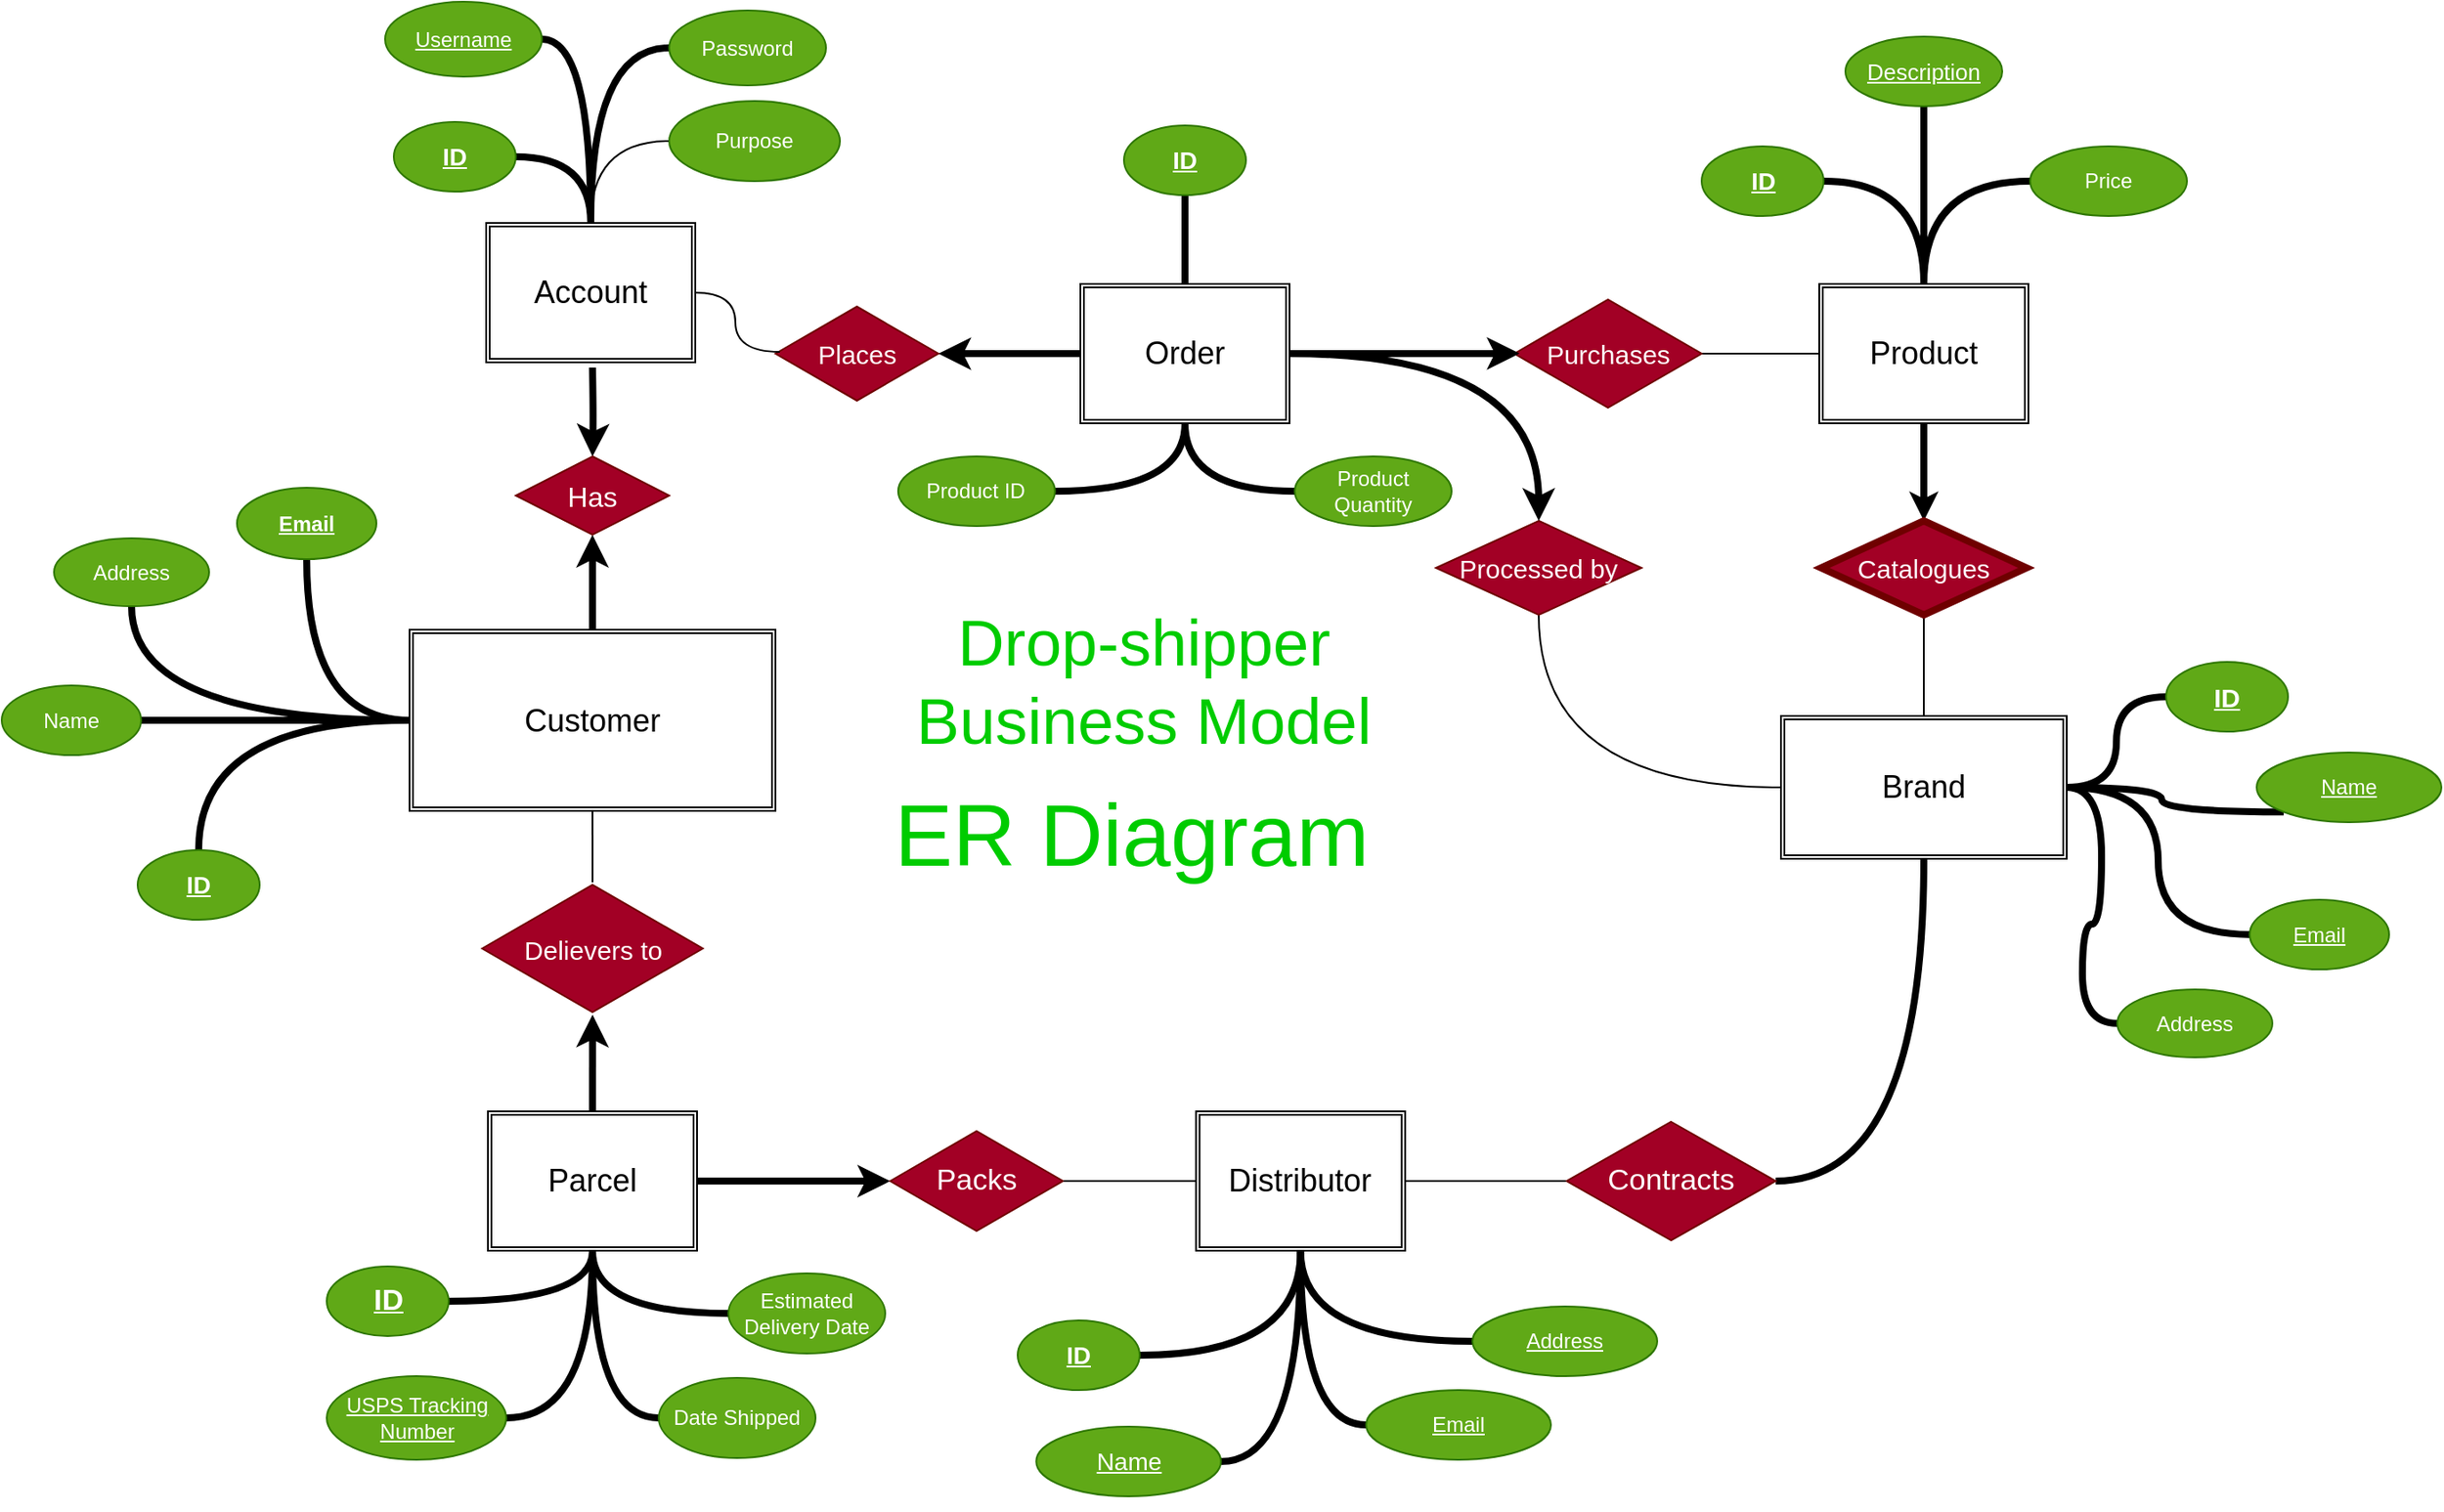 <mxfile>
    <diagram id="ET4xwpiLJvn832GXHDXD" name="Page-1">
        <mxGraphModel dx="119" dy="31" grid="0" gridSize="10" guides="1" tooltips="1" connect="1" arrows="1" fold="1" page="0" pageScale="1" pageWidth="850" pageHeight="1100" math="0" shadow="0">
            <root>
                <mxCell id="0"/>
                <mxCell id="1" parent="0"/>
                <mxCell id="203" value="" style="edgeStyle=orthogonalEdgeStyle;curved=1;orthogonalLoop=1;jettySize=auto;html=1;endArrow=none;endFill=0;strokeWidth=1;endSize=14;" parent="1" source="6" target="65" edge="1">
                    <mxGeometry relative="1" as="geometry"/>
                </mxCell>
                <mxCell id="534" style="edgeStyle=orthogonalEdgeStyle;curved=1;orthogonalLoop=1;jettySize=auto;html=1;exitX=0.5;exitY=1;exitDx=0;exitDy=0;entryX=0;entryY=0.5;entryDx=0;entryDy=0;endArrow=none;endFill=0;strokeWidth=4;" parent="1" source="6" target="532" edge="1">
                    <mxGeometry relative="1" as="geometry"/>
                </mxCell>
                <mxCell id="537" style="edgeStyle=orthogonalEdgeStyle;orthogonalLoop=1;jettySize=auto;html=1;exitX=0.5;exitY=1;exitDx=0;exitDy=0;fontSize=13;endArrow=none;endFill=0;strokeWidth=4;strokeColor=none;curved=1;" parent="1" source="6" target="268" edge="1">
                    <mxGeometry relative="1" as="geometry"/>
                </mxCell>
                <mxCell id="6" value="Distributor" style="shape=ext;double=1;rounded=0;whiteSpace=wrap;html=1;fillColor=none;fontSize=18;" parent="1" vertex="1">
                    <mxGeometry x="1860.34" y="1432" width="120" height="80" as="geometry"/>
                </mxCell>
                <mxCell id="525" value="" style="edgeStyle=orthogonalEdgeStyle;curved=1;orthogonalLoop=1;jettySize=auto;html=1;fontSize=15;fontColor=#00CC00;startArrow=none;startFill=0;endArrow=classic;endFill=1;startSize=6;endSize=4;strokeWidth=4;" parent="1" source="14" target="489" edge="1">
                    <mxGeometry relative="1" as="geometry"/>
                </mxCell>
                <mxCell id="539" style="edgeStyle=none;html=1;exitX=0;exitY=0.5;exitDx=0;exitDy=0;fontSize=15;endArrow=none;endFill=0;strokeWidth=1;" parent="1" source="14" target="26" edge="1">
                    <mxGeometry relative="1" as="geometry"/>
                </mxCell>
                <mxCell id="14" value="Product" style="shape=ext;double=1;rounded=0;whiteSpace=wrap;html=1;fillColor=none;fontSize=18;" parent="1" vertex="1">
                    <mxGeometry x="2218" y="957" width="120" height="80" as="geometry"/>
                </mxCell>
                <mxCell id="328" value="" style="edgeStyle=orthogonalEdgeStyle;curved=1;orthogonalLoop=1;jettySize=auto;html=1;fontSize=23;fontColor=#FFCCCC;startArrow=none;startFill=0;endArrow=classic;endFill=1;strokeWidth=4;entryX=0.5;entryY=1;entryDx=0;entryDy=0;" parent="1" source="17" target="388" edge="1">
                    <mxGeometry relative="1" as="geometry">
                        <mxPoint x="1514" y="1117" as="targetPoint"/>
                    </mxGeometry>
                </mxCell>
                <mxCell id="17" value="Customer" style="shape=ext;double=1;rounded=0;whiteSpace=wrap;html=1;fillColor=none;fontSize=18;" parent="1" vertex="1">
                    <mxGeometry x="1409" y="1155.5" width="210" height="104" as="geometry"/>
                </mxCell>
                <mxCell id="26" value="Purchases" style="html=1;whiteSpace=wrap;aspect=fixed;shape=isoRectangle;fillColor=#a20025;strokeColor=#6F0000;fontColor=#ffffff;fontSize=15;" parent="1" vertex="1">
                    <mxGeometry x="2043" y="964.75" width="107.51" height="64.5" as="geometry"/>
                </mxCell>
                <mxCell id="238" value="" style="edgeStyle=orthogonalEdgeStyle;curved=1;orthogonalLoop=1;jettySize=auto;html=1;endArrow=none;endFill=0;strokeWidth=4;startArrow=classic;startFill=1;entryX=0;entryY=0.5;entryDx=0;entryDy=0;" parent="1" source="27" target="406" edge="1">
                    <mxGeometry relative="1" as="geometry">
                        <mxPoint x="1733" y="997" as="targetPoint"/>
                    </mxGeometry>
                </mxCell>
                <mxCell id="27" value="Places" style="html=1;whiteSpace=wrap;aspect=fixed;shape=isoRectangle;fillColor=#a20025;strokeColor=#6F0000;fontColor=#ffffff;fontSize=15;" parent="1" vertex="1">
                    <mxGeometry x="1619" y="968.95" width="93.5" height="56.1" as="geometry"/>
                </mxCell>
                <mxCell id="217" style="edgeStyle=orthogonalEdgeStyle;curved=1;orthogonalLoop=1;jettySize=auto;html=1;exitX=0.5;exitY=1;exitDx=0;exitDy=0;entryX=1;entryY=0.5;entryDx=0;entryDy=0;endArrow=none;endFill=0;strokeWidth=4;" parent="1" source="37" target="210" edge="1">
                    <mxGeometry relative="1" as="geometry"/>
                </mxCell>
                <mxCell id="260" style="edgeStyle=orthogonalEdgeStyle;curved=1;orthogonalLoop=1;jettySize=auto;html=1;exitX=1;exitY=0.5;exitDx=0;exitDy=0;startArrow=none;startFill=0;endArrow=none;endFill=0;strokeWidth=4;" parent="1" source="37" target="221" edge="1">
                    <mxGeometry relative="1" as="geometry"/>
                </mxCell>
                <mxCell id="483" style="edgeStyle=orthogonalEdgeStyle;curved=1;orthogonalLoop=1;jettySize=auto;html=1;exitX=0;exitY=0.5;exitDx=0;exitDy=0;entryX=0.5;entryY=1;entryDx=0;entryDy=0;fontSize=18;fontColor=#00CC00;startArrow=none;startFill=0;endArrow=none;endFill=0;startSize=16;endSize=16;strokeWidth=1;" parent="1" source="37" target="254" edge="1">
                    <mxGeometry relative="1" as="geometry"/>
                </mxCell>
                <mxCell id="491" style="edgeStyle=orthogonalEdgeStyle;curved=1;orthogonalLoop=1;jettySize=auto;html=1;exitX=0.5;exitY=0;exitDx=0;exitDy=0;fontSize=18;fontColor=#00CC00;startArrow=none;startFill=0;endArrow=none;endFill=0;startSize=16;endSize=6;strokeWidth=1;" parent="1" source="37" target="489" edge="1">
                    <mxGeometry relative="1" as="geometry"/>
                </mxCell>
                <mxCell id="37" value="Brand" style="shape=ext;double=1;rounded=0;whiteSpace=wrap;html=1;fillColor=none;fontSize=18;" parent="1" vertex="1">
                    <mxGeometry x="2196" y="1205" width="164" height="82" as="geometry"/>
                </mxCell>
                <mxCell id="205" value="" style="edgeStyle=orthogonalEdgeStyle;curved=1;orthogonalLoop=1;jettySize=auto;html=1;endArrow=classic;endFill=1;strokeWidth=4;" parent="1" source="63" target="66" edge="1">
                    <mxGeometry relative="1" as="geometry"/>
                </mxCell>
                <mxCell id="63" value="Parcel" style="shape=ext;double=1;rounded=0;whiteSpace=wrap;html=1;fillColor=none;fontSize=18;" parent="1" vertex="1">
                    <mxGeometry x="1454" y="1432" width="120" height="80" as="geometry"/>
                </mxCell>
                <mxCell id="86" style="edgeStyle=orthogonalEdgeStyle;orthogonalLoop=1;jettySize=auto;html=1;entryX=1;entryY=0.5;entryDx=0;entryDy=0;endArrow=none;endFill=0;strokeWidth=4;curved=1;startArrow=classic;startFill=1;" parent="1" source="65" target="63" edge="1">
                    <mxGeometry relative="1" as="geometry"/>
                </mxCell>
                <mxCell id="65" value="Packs" style="html=1;whiteSpace=wrap;aspect=fixed;shape=isoRectangle;fillColor=#a20025;strokeColor=#6F0000;fontColor=#ffffff;fontSize=17;" parent="1" vertex="1">
                    <mxGeometry x="1684.83" y="1442.25" width="99.17" height="59.5" as="geometry"/>
                </mxCell>
                <mxCell id="88" style="edgeStyle=orthogonalEdgeStyle;orthogonalLoop=1;jettySize=auto;html=1;endArrow=none;endFill=0;strokeWidth=1;curved=1;" parent="1" source="66" target="17" edge="1">
                    <mxGeometry relative="1" as="geometry"/>
                </mxCell>
                <mxCell id="66" value="Delievers to" style="html=1;whiteSpace=wrap;aspect=fixed;shape=isoRectangle;fillColor=#a20025;strokeColor=#6F0000;fontColor=#ffffff;fontSize=15;" parent="1" vertex="1">
                    <mxGeometry x="1450.67" y="1300.5" width="126.66" height="76" as="geometry"/>
                </mxCell>
                <mxCell id="171" style="edgeStyle=orthogonalEdgeStyle;curved=1;orthogonalLoop=1;jettySize=auto;html=1;entryX=0;entryY=0.5;entryDx=0;entryDy=0;endArrow=none;endFill=0;strokeWidth=4;exitX=1;exitY=0.5;exitDx=0;exitDy=0;" parent="1" source="380" target="17" edge="1">
                    <mxGeometry relative="1" as="geometry">
                        <mxPoint x="1340" y="1323" as="sourcePoint"/>
                    </mxGeometry>
                </mxCell>
                <mxCell id="216" value="" style="edgeStyle=orthogonalEdgeStyle;curved=1;orthogonalLoop=1;jettySize=auto;html=1;endArrow=none;endFill=0;strokeWidth=1;entryX=1;entryY=0.5;entryDx=0;entryDy=0;startArrow=none;startFill=0;endSize=16;startSize=16;" parent="1" source="210" target="6" edge="1">
                    <mxGeometry relative="1" as="geometry">
                        <mxPoint x="2157" y="1481.5" as="targetPoint"/>
                    </mxGeometry>
                </mxCell>
                <mxCell id="210" value="Contracts" style="rhombus;whiteSpace=wrap;html=1;rounded=0;shadow=0;strokeColor=#6F0000;fillColor=#a20025;fontColor=#ffffff;fontSize=17;" parent="1" vertex="1">
                    <mxGeometry x="2073" y="1438" width="120" height="68" as="geometry"/>
                </mxCell>
                <mxCell id="293" style="edgeStyle=orthogonalEdgeStyle;curved=1;orthogonalLoop=1;jettySize=auto;html=1;exitX=1;exitY=0.5;exitDx=0;exitDy=0;entryX=0.5;entryY=1;entryDx=0;entryDy=0;startArrow=none;startFill=0;endArrow=none;endFill=0;strokeWidth=4;" parent="1" source="218" target="63" edge="1">
                    <mxGeometry relative="1" as="geometry"/>
                </mxCell>
                <mxCell id="218" value="&lt;span style=&quot;font-size: 17px;&quot;&gt;&lt;u style=&quot;font-size: 17px;&quot;&gt;&lt;font style=&quot;font-size: 17px;&quot;&gt;ID&lt;/font&gt;&lt;/u&gt;&lt;/span&gt;" style="ellipse;whiteSpace=wrap;html=1;rounded=0;shadow=0;strokeColor=#2D7600;fillColor=#60a917;fontColor=#ffffff;fontStyle=1;fontSize=17;" parent="1" vertex="1">
                    <mxGeometry x="1361.5" y="1521" width="70" height="40" as="geometry"/>
                </mxCell>
                <mxCell id="286" style="edgeStyle=orthogonalEdgeStyle;curved=1;orthogonalLoop=1;jettySize=auto;html=1;exitX=1;exitY=0.5;exitDx=0;exitDy=0;entryX=0.5;entryY=1;entryDx=0;entryDy=0;startArrow=none;startFill=0;endArrow=none;endFill=0;strokeWidth=4;" parent="1" source="220" target="6" edge="1">
                    <mxGeometry relative="1" as="geometry"/>
                </mxCell>
                <mxCell id="220" value="&lt;span&gt;&lt;u&gt;&lt;font style=&quot;font-size: 14px&quot;&gt;ID&lt;/font&gt;&lt;/u&gt;&lt;/span&gt;" style="ellipse;whiteSpace=wrap;html=1;rounded=0;shadow=0;strokeColor=#2D7600;fillColor=#60a917;fontColor=#ffffff;fontStyle=1" parent="1" vertex="1">
                    <mxGeometry x="1758" y="1552" width="70" height="40" as="geometry"/>
                </mxCell>
                <mxCell id="221" value="&lt;span&gt;&lt;u&gt;&lt;font style=&quot;font-size: 15px&quot;&gt;ID&lt;/font&gt;&lt;/u&gt;&lt;/span&gt;" style="ellipse;whiteSpace=wrap;html=1;rounded=0;shadow=0;strokeColor=#2D7600;fillColor=#60a917;fontColor=#ffffff;fontStyle=1" parent="1" vertex="1">
                    <mxGeometry x="2417" y="1174" width="70" height="40" as="geometry"/>
                </mxCell>
                <mxCell id="481" style="edgeStyle=orthogonalEdgeStyle;curved=1;orthogonalLoop=1;jettySize=auto;html=1;exitX=0;exitY=0.5;exitDx=0;exitDy=0;entryX=0.5;entryY=0;entryDx=0;entryDy=0;fontSize=18;fontColor=#00CC00;startArrow=none;startFill=0;endArrow=none;endFill=0;startSize=16;endSize=16;strokeWidth=4;" parent="1" source="248" target="14" edge="1">
                    <mxGeometry relative="1" as="geometry"/>
                </mxCell>
                <mxCell id="248" value="Price" style="ellipse;whiteSpace=wrap;html=1;rounded=0;shadow=0;strokeColor=#2D7600;fillColor=#60a917;fontColor=#ffffff;" parent="1" vertex="1">
                    <mxGeometry x="2339" y="878" width="90" height="40" as="geometry"/>
                </mxCell>
                <mxCell id="254" value="Processed by" style="rhombus;whiteSpace=wrap;html=1;rounded=0;shadow=0;strokeColor=#6F0000;fillColor=#a20025;fontColor=#ffffff;fontSize=15;" parent="1" vertex="1">
                    <mxGeometry x="1998" y="1093" width="118" height="54" as="geometry"/>
                </mxCell>
                <mxCell id="276" style="edgeStyle=orthogonalEdgeStyle;curved=1;orthogonalLoop=1;jettySize=auto;html=1;exitX=0;exitY=1;exitDx=0;exitDy=0;entryX=1;entryY=0.5;entryDx=0;entryDy=0;startArrow=none;startFill=0;endArrow=none;endFill=0;strokeWidth=4;" parent="1" source="261" target="37" edge="1">
                    <mxGeometry relative="1" as="geometry"/>
                </mxCell>
                <mxCell id="261" value="Name" style="ellipse;whiteSpace=wrap;html=1;rounded=0;shadow=0;strokeColor=#2D7600;fillColor=#60a917;fontColor=#ffffff;fontStyle=4" parent="1" vertex="1">
                    <mxGeometry x="2469" y="1226" width="106" height="40" as="geometry"/>
                </mxCell>
                <mxCell id="538" style="edgeStyle=orthogonalEdgeStyle;curved=1;orthogonalLoop=1;jettySize=auto;html=1;exitX=1;exitY=0.5;exitDx=0;exitDy=0;fontSize=13;endArrow=none;endFill=0;strokeWidth=4;" parent="1" source="268" target="6" edge="1">
                    <mxGeometry relative="1" as="geometry"/>
                </mxCell>
                <mxCell id="268" value="&lt;u style=&quot;font-size: 14px;&quot;&gt;Name&lt;/u&gt;" style="ellipse;whiteSpace=wrap;html=1;rounded=0;shadow=0;strokeColor=#2D7600;fillColor=#60a917;fontColor=#ffffff;fontStyle=0;fontSize=14;" parent="1" vertex="1">
                    <mxGeometry x="1768.67" y="1613" width="106" height="40" as="geometry"/>
                </mxCell>
                <mxCell id="278" style="edgeStyle=orthogonalEdgeStyle;curved=1;orthogonalLoop=1;jettySize=auto;html=1;exitX=0;exitY=0.5;exitDx=0;exitDy=0;entryX=1;entryY=0.5;entryDx=0;entryDy=0;startArrow=none;startFill=0;endArrow=none;endFill=0;strokeWidth=4;" parent="1" source="271" target="37" edge="1">
                    <mxGeometry relative="1" as="geometry"/>
                </mxCell>
                <mxCell id="271" value="Address" style="ellipse;whiteSpace=wrap;html=1;rounded=0;shadow=0;strokeColor=#2D7600;fillColor=#60a917;fontColor=#ffffff;" parent="1" vertex="1">
                    <mxGeometry x="2389" y="1362" width="89" height="39" as="geometry"/>
                </mxCell>
                <mxCell id="277" style="edgeStyle=orthogonalEdgeStyle;curved=1;orthogonalLoop=1;jettySize=auto;html=1;exitX=0;exitY=0.5;exitDx=0;exitDy=0;entryX=1;entryY=0.5;entryDx=0;entryDy=0;startArrow=none;startFill=0;endArrow=none;endFill=0;strokeWidth=4;" parent="1" source="272" target="37" edge="1">
                    <mxGeometry relative="1" as="geometry"/>
                </mxCell>
                <mxCell id="272" value="Email" style="ellipse;whiteSpace=wrap;html=1;rounded=0;shadow=0;strokeColor=#2D7600;fillColor=#60a917;fontColor=#ffffff;fontStyle=4" parent="1" vertex="1">
                    <mxGeometry x="2465" y="1310.5" width="80" height="40" as="geometry"/>
                </mxCell>
                <mxCell id="283" style="edgeStyle=orthogonalEdgeStyle;curved=1;orthogonalLoop=1;jettySize=auto;html=1;exitX=0;exitY=0.5;exitDx=0;exitDy=0;entryX=0.5;entryY=1;entryDx=0;entryDy=0;startArrow=none;startFill=0;endArrow=none;endFill=0;strokeWidth=4;" parent="1" source="282" target="6" edge="1">
                    <mxGeometry relative="1" as="geometry"/>
                </mxCell>
                <mxCell id="282" value="Email" style="ellipse;whiteSpace=wrap;html=1;rounded=0;shadow=0;strokeColor=#2D7600;fillColor=#60a917;fontColor=#ffffff;fontStyle=4" parent="1" vertex="1">
                    <mxGeometry x="1958" y="1592" width="106" height="40" as="geometry"/>
                </mxCell>
                <mxCell id="439" style="edgeStyle=orthogonalEdgeStyle;curved=1;orthogonalLoop=1;jettySize=auto;html=1;exitX=1;exitY=0.5;exitDx=0;exitDy=0;entryX=0.5;entryY=1;entryDx=0;entryDy=0;fontSize=18;fontColor=#00CC00;endArrow=none;endFill=0;strokeWidth=4;" parent="1" source="290" target="63" edge="1">
                    <mxGeometry relative="1" as="geometry"/>
                </mxCell>
                <mxCell id="290" value="USPS Tracking Number" style="ellipse;whiteSpace=wrap;html=1;rounded=0;shadow=0;strokeColor=#2D7600;fillColor=#60a917;fontColor=#ffffff;fontStyle=4" parent="1" vertex="1">
                    <mxGeometry x="1361.5" y="1584" width="103" height="48" as="geometry"/>
                </mxCell>
                <mxCell id="438" style="edgeStyle=orthogonalEdgeStyle;curved=1;orthogonalLoop=1;jettySize=auto;html=1;exitX=0;exitY=0.5;exitDx=0;exitDy=0;entryX=0.5;entryY=1;entryDx=0;entryDy=0;fontSize=18;fontColor=#00CC00;endArrow=none;endFill=0;strokeWidth=4;" parent="1" source="298" target="63" edge="1">
                    <mxGeometry relative="1" as="geometry"/>
                </mxCell>
                <mxCell id="298" value="Date Shipped" style="ellipse;whiteSpace=wrap;html=1;rounded=0;shadow=0;strokeColor=#2D7600;fillColor=#60a917;fontColor=#ffffff;" parent="1" vertex="1">
                    <mxGeometry x="1552" y="1585" width="90" height="46" as="geometry"/>
                </mxCell>
                <mxCell id="303" value="&lt;font style=&quot;font-size: 37px&quot;&gt;Drop-shipper &lt;br&gt;Business Model&lt;/font&gt;" style="text;html=1;strokeColor=none;fillColor=none;align=center;verticalAlign=middle;whiteSpace=wrap;rounded=0;shadow=0;fontSize=37;labelBackgroundColor=none;labelBorderColor=none;fontColor=#00CC00;" parent="1" vertex="1">
                    <mxGeometry x="1684.83" y="1163" width="291" height="45" as="geometry"/>
                </mxCell>
                <mxCell id="304" value="ER Diagram&amp;nbsp;" style="text;html=1;strokeColor=none;fillColor=none;align=center;verticalAlign=middle;whiteSpace=wrap;rounded=0;shadow=0;labelBackgroundColor=none;fontSize=50;fontColor=#00CC00;" parent="1" vertex="1">
                    <mxGeometry x="1684.83" y="1250" width="291" height="46" as="geometry"/>
                </mxCell>
                <mxCell id="329" value="" style="edgeStyle=orthogonalEdgeStyle;curved=1;orthogonalLoop=1;jettySize=auto;html=1;fontSize=23;fontColor=#FFCCCC;startArrow=none;startFill=0;endArrow=classic;endFill=1;strokeWidth=4;entryX=0.5;entryY=0;entryDx=0;entryDy=0;" parent="1" target="388" edge="1">
                    <mxGeometry relative="1" as="geometry">
                        <mxPoint x="1514" y="1005" as="sourcePoint"/>
                        <mxPoint x="1514" y="1041" as="targetPoint"/>
                    </mxGeometry>
                </mxCell>
                <mxCell id="380" value="Name" style="ellipse;whiteSpace=wrap;html=1;rounded=0;shadow=0;strokeColor=#2D7600;fillColor=#60a917;fontColor=#ffffff;" parent="1" vertex="1">
                    <mxGeometry x="1175" y="1187.5" width="80" height="40" as="geometry"/>
                </mxCell>
                <mxCell id="530" style="edgeStyle=orthogonalEdgeStyle;curved=1;orthogonalLoop=1;jettySize=auto;html=1;exitX=0.5;exitY=0;exitDx=0;exitDy=0;entryX=0;entryY=0.5;entryDx=0;entryDy=0;endArrow=none;endFill=0;strokeWidth=4;" parent="1" source="382" target="17" edge="1">
                    <mxGeometry relative="1" as="geometry"/>
                </mxCell>
                <mxCell id="382" value="&lt;u&gt;&lt;font style=&quot;font-size: 14px&quot;&gt;ID&lt;/font&gt;&lt;/u&gt;" style="ellipse;whiteSpace=wrap;html=1;rounded=0;shadow=0;strokeColor=#2D7600;fillColor=#60a917;fontColor=#ffffff;fontStyle=1" parent="1" vertex="1">
                    <mxGeometry x="1253" y="1282" width="70" height="40" as="geometry"/>
                </mxCell>
                <mxCell id="535" style="edgeStyle=orthogonalEdgeStyle;curved=1;orthogonalLoop=1;jettySize=auto;html=1;exitX=0.5;exitY=1;exitDx=0;exitDy=0;entryX=0;entryY=0.5;entryDx=0;entryDy=0;endArrow=none;endFill=0;strokeWidth=4;" parent="1" source="383" target="17" edge="1">
                    <mxGeometry relative="1" as="geometry"/>
                </mxCell>
                <mxCell id="383" value="&lt;u&gt;&lt;b&gt;Email&lt;/b&gt;&lt;/u&gt;" style="ellipse;whiteSpace=wrap;html=1;rounded=0;shadow=0;strokeColor=#2D7600;fillColor=#60a917;fontColor=#ffffff;" parent="1" vertex="1">
                    <mxGeometry x="1310" y="1074" width="80" height="41" as="geometry"/>
                </mxCell>
                <mxCell id="531" style="edgeStyle=orthogonalEdgeStyle;curved=1;orthogonalLoop=1;jettySize=auto;html=1;exitX=0.5;exitY=1;exitDx=0;exitDy=0;entryX=0;entryY=0.5;entryDx=0;entryDy=0;endArrow=none;endFill=0;strokeWidth=4;" parent="1" source="384" target="17" edge="1">
                    <mxGeometry relative="1" as="geometry"/>
                </mxCell>
                <mxCell id="384" value="Address" style="ellipse;whiteSpace=wrap;html=1;rounded=0;shadow=0;strokeColor=#2D7600;fillColor=#60a917;fontColor=#ffffff;" parent="1" vertex="1">
                    <mxGeometry x="1205" y="1103" width="89" height="39" as="geometry"/>
                </mxCell>
                <mxCell id="388" value="Has" style="rhombus;whiteSpace=wrap;html=1;rounded=0;shadow=0;strokeColor=#6F0000;fillColor=#a20025;fontColor=#ffffff;fontSize=16;" parent="1" vertex="1">
                    <mxGeometry x="1470" y="1056" width="88" height="45" as="geometry"/>
                </mxCell>
                <mxCell id="433" style="edgeStyle=orthogonalEdgeStyle;curved=1;orthogonalLoop=1;jettySize=auto;html=1;exitX=1;exitY=0.5;exitDx=0;exitDy=0;entryX=0.5;entryY=0;entryDx=0;entryDy=0;fontSize=18;fontColor=#00CC00;endArrow=none;endFill=0;strokeWidth=4;" parent="1" source="389" target="407" edge="1">
                    <mxGeometry relative="1" as="geometry"/>
                </mxCell>
                <mxCell id="389" value="&lt;span&gt;&lt;u&gt;&lt;font style=&quot;font-size: 14px&quot;&gt;ID&lt;/font&gt;&lt;/u&gt;&lt;/span&gt;" style="ellipse;whiteSpace=wrap;html=1;rounded=0;shadow=0;strokeColor=#2D7600;fillColor=#60a917;fontColor=#ffffff;fontStyle=1" parent="1" vertex="1">
                    <mxGeometry x="1400" y="864" width="70" height="40" as="geometry"/>
                </mxCell>
                <mxCell id="518" style="edgeStyle=orthogonalEdgeStyle;curved=1;orthogonalLoop=1;jettySize=auto;html=1;exitX=0;exitY=0.5;exitDx=0;exitDy=0;fontSize=15;fontColor=#00CC00;startArrow=none;startFill=0;endArrow=none;endFill=0;startSize=6;endSize=4;strokeWidth=4;" parent="1" source="391" target="407" edge="1">
                    <mxGeometry relative="1" as="geometry"/>
                </mxCell>
                <mxCell id="391" value="Password" style="ellipse;whiteSpace=wrap;html=1;rounded=0;shadow=0;strokeColor=#2D7600;fillColor=#60a917;fontColor=#ffffff;" parent="1" vertex="1">
                    <mxGeometry x="1558" y="800" width="90" height="43" as="geometry"/>
                </mxCell>
                <mxCell id="536" style="edgeStyle=orthogonalEdgeStyle;rounded=0;orthogonalLoop=1;jettySize=auto;html=1;exitX=0.5;exitY=1;exitDx=0;exitDy=0;strokeWidth=4;endArrow=none;endFill=0;" parent="1" source="395" target="406" edge="1">
                    <mxGeometry relative="1" as="geometry"/>
                </mxCell>
                <mxCell id="395" value="&lt;b&gt;&lt;u&gt;&lt;font style=&quot;font-size: 14px&quot;&gt;ID&lt;/font&gt;&lt;/u&gt;&lt;/b&gt;" style="ellipse;whiteSpace=wrap;html=1;rounded=0;shadow=0;strokeColor=#2D7600;fillColor=#60a917;fontColor=#ffffff;strokeWidth=1;" parent="1" vertex="1">
                    <mxGeometry x="1819" y="866" width="70" height="40" as="geometry"/>
                </mxCell>
                <mxCell id="500" style="edgeStyle=orthogonalEdgeStyle;curved=1;orthogonalLoop=1;jettySize=auto;html=1;exitX=1;exitY=0.5;exitDx=0;exitDy=0;fontSize=18;fontColor=#00CC00;startArrow=none;startFill=0;endArrow=none;endFill=0;startSize=6;endSize=4;strokeWidth=4;" parent="1" source="398" target="406" edge="1">
                    <mxGeometry relative="1" as="geometry"/>
                </mxCell>
                <mxCell id="398" value="Product ID" style="ellipse;whiteSpace=wrap;html=1;rounded=0;shadow=0;strokeColor=#2D7600;fillColor=#60a917;fontColor=#ffffff;" parent="1" vertex="1">
                    <mxGeometry x="1689.42" y="1056" width="90" height="40" as="geometry"/>
                </mxCell>
                <mxCell id="501" style="edgeStyle=orthogonalEdgeStyle;curved=1;orthogonalLoop=1;jettySize=auto;html=1;exitX=0;exitY=0.5;exitDx=0;exitDy=0;fontSize=18;fontColor=#00CC00;startArrow=none;startFill=0;endArrow=none;endFill=0;startSize=6;endSize=4;strokeWidth=4;" parent="1" source="399" target="406" edge="1">
                    <mxGeometry relative="1" as="geometry"/>
                </mxCell>
                <mxCell id="399" value="Product Quantity" style="ellipse;whiteSpace=wrap;html=1;rounded=0;shadow=0;strokeColor=#2D7600;fillColor=#60a917;fontColor=#ffffff;" parent="1" vertex="1">
                    <mxGeometry x="1917" y="1056" width="90" height="40" as="geometry"/>
                </mxCell>
                <mxCell id="405" style="edgeStyle=orthogonalEdgeStyle;curved=1;orthogonalLoop=1;jettySize=auto;html=1;exitX=1;exitY=0.5;exitDx=0;exitDy=0;entryX=0.5;entryY=0;entryDx=0;entryDy=0;fontColor=#00CC00;strokeWidth=4;endArrow=none;endFill=0;" parent="1" source="401" target="14" edge="1">
                    <mxGeometry relative="1" as="geometry"/>
                </mxCell>
                <mxCell id="401" value="&lt;u&gt;&lt;font style=&quot;font-size: 14px&quot;&gt;ID&lt;/font&gt;&lt;/u&gt;" style="ellipse;whiteSpace=wrap;html=1;rounded=0;shadow=0;strokeColor=#2D7600;fillColor=#60a917;fontColor=#ffffff;fontStyle=1" parent="1" vertex="1">
                    <mxGeometry x="2150.51" y="878" width="70" height="40" as="geometry"/>
                </mxCell>
                <mxCell id="526" style="edgeStyle=orthogonalEdgeStyle;curved=1;orthogonalLoop=1;jettySize=auto;html=1;exitX=0.5;exitY=1;exitDx=0;exitDy=0;fontSize=15;fontColor=#00CC00;startArrow=none;startFill=0;endArrow=none;endFill=0;startSize=6;endSize=4;strokeWidth=4;" parent="1" source="402" target="14" edge="1">
                    <mxGeometry relative="1" as="geometry"/>
                </mxCell>
                <mxCell id="402" value="&lt;u style=&quot;font-size: 13px;&quot;&gt;Description&lt;/u&gt;" style="ellipse;whiteSpace=wrap;html=1;rounded=0;shadow=0;strokeColor=#2D7600;fillColor=#60a917;fontColor=#ffffff;fontStyle=0;fontSize=13;" parent="1" vertex="1">
                    <mxGeometry x="2233" y="815" width="90" height="40" as="geometry"/>
                </mxCell>
                <mxCell id="475" style="edgeStyle=orthogonalEdgeStyle;curved=1;orthogonalLoop=1;jettySize=auto;html=1;exitX=1;exitY=0.5;exitDx=0;exitDy=0;entryX=0.028;entryY=0.499;entryDx=0;entryDy=0;entryPerimeter=0;fontSize=18;fontColor=#00CC00;startArrow=none;startFill=0;endArrow=classic;endFill=1;endSize=6;strokeWidth=4;" parent="1" source="406" target="26" edge="1">
                    <mxGeometry relative="1" as="geometry"/>
                </mxCell>
                <mxCell id="502" style="edgeStyle=orthogonalEdgeStyle;curved=1;orthogonalLoop=1;jettySize=auto;html=1;exitX=1;exitY=0.5;exitDx=0;exitDy=0;fontSize=15;fontColor=#00CC00;startArrow=none;startFill=0;endArrow=classic;endFill=1;strokeWidth=4;" parent="1" source="406" target="254" edge="1">
                    <mxGeometry relative="1" as="geometry"/>
                </mxCell>
                <mxCell id="406" value="Order" style="shape=ext;double=1;rounded=0;whiteSpace=wrap;html=1;fillColor=none;fontSize=18;" parent="1" vertex="1">
                    <mxGeometry x="1794" y="957" width="120" height="80" as="geometry"/>
                </mxCell>
                <mxCell id="445" style="edgeStyle=orthogonalEdgeStyle;curved=1;orthogonalLoop=1;jettySize=auto;html=1;exitX=1;exitY=0.5;exitDx=0;exitDy=0;fontSize=18;fontColor=#00CC00;endArrow=none;endFill=0;strokeWidth=1;entryX=0.027;entryY=0.482;entryDx=0;entryDy=0;entryPerimeter=0;" parent="1" source="407" target="27" edge="1">
                    <mxGeometry relative="1" as="geometry">
                        <mxPoint x="1602" y="1021" as="targetPoint"/>
                    </mxGeometry>
                </mxCell>
                <mxCell id="407" value="Account" style="shape=ext;double=1;rounded=0;whiteSpace=wrap;html=1;fillColor=none;fontSize=18;" parent="1" vertex="1">
                    <mxGeometry x="1453" y="922" width="120" height="80" as="geometry"/>
                </mxCell>
                <mxCell id="429" style="edgeStyle=orthogonalEdgeStyle;curved=1;orthogonalLoop=1;jettySize=auto;html=1;exitX=0.5;exitY=1;exitDx=0;exitDy=0;fontSize=18;fontColor=#00CC00;endArrow=none;endFill=0;strokeWidth=4;" parent="1" edge="1">
                    <mxGeometry relative="1" as="geometry">
                        <mxPoint x="1513.99" y="1658" as="sourcePoint"/>
                        <mxPoint x="1513.99" y="1658" as="targetPoint"/>
                    </mxGeometry>
                </mxCell>
                <mxCell id="435" style="edgeStyle=orthogonalEdgeStyle;curved=1;orthogonalLoop=1;jettySize=auto;html=1;exitX=0;exitY=0.5;exitDx=0;exitDy=0;entryX=0.5;entryY=1;entryDx=0;entryDy=0;fontSize=18;fontColor=#00CC00;endArrow=none;endFill=0;strokeWidth=4;" parent="1" source="434" target="63" edge="1">
                    <mxGeometry relative="1" as="geometry"/>
                </mxCell>
                <mxCell id="434" value="Estimated Delivery Date" style="ellipse;whiteSpace=wrap;html=1;rounded=0;shadow=0;strokeColor=#2D7600;fillColor=#60a917;fontColor=#ffffff;" parent="1" vertex="1">
                    <mxGeometry x="1592" y="1525" width="90" height="46" as="geometry"/>
                </mxCell>
                <mxCell id="456" style="edgeStyle=orthogonalEdgeStyle;curved=1;orthogonalLoop=1;jettySize=auto;html=1;exitX=0;exitY=0.5;exitDx=0;exitDy=0;entryX=0.5;entryY=0;entryDx=0;entryDy=0;fontSize=18;fontColor=#00CC00;endArrow=none;endFill=0;strokeWidth=1;" parent="1" source="455" target="407" edge="1">
                    <mxGeometry relative="1" as="geometry"/>
                </mxCell>
                <mxCell id="455" value="Purpose" style="ellipse;whiteSpace=wrap;html=1;rounded=0;shadow=0;strokeColor=#2D7600;fillColor=#60a917;fontColor=#ffffff;" parent="1" vertex="1">
                    <mxGeometry x="1558" y="852" width="98" height="46" as="geometry"/>
                </mxCell>
                <mxCell id="489" value="Catalogues" style="rhombus;whiteSpace=wrap;html=1;rounded=0;shadow=0;strokeColor=#6F0000;fillColor=#a20025;fontColor=#ffffff;fontSize=15;strokeWidth=4;" parent="1" vertex="1">
                    <mxGeometry x="2219" y="1093" width="118" height="54" as="geometry"/>
                </mxCell>
                <mxCell id="519" style="edgeStyle=orthogonalEdgeStyle;curved=1;orthogonalLoop=1;jettySize=auto;html=1;exitX=1;exitY=0.5;exitDx=0;exitDy=0;fontSize=15;fontColor=#00CC00;startArrow=none;startFill=0;endArrow=none;endFill=0;startSize=6;endSize=4;strokeWidth=4;" parent="1" source="516" target="407" edge="1">
                    <mxGeometry relative="1" as="geometry"/>
                </mxCell>
                <mxCell id="516" value="&lt;u&gt;Username&lt;/u&gt;" style="ellipse;whiteSpace=wrap;html=1;rounded=0;shadow=0;strokeColor=#2D7600;fillColor=#60a917;fontColor=#ffffff;" parent="1" vertex="1">
                    <mxGeometry x="1395" y="795" width="90" height="43" as="geometry"/>
                </mxCell>
                <mxCell id="532" value="Address" style="ellipse;whiteSpace=wrap;html=1;rounded=0;shadow=0;strokeColor=#2D7600;fillColor=#60a917;fontColor=#ffffff;fontStyle=4" parent="1" vertex="1">
                    <mxGeometry x="2019" y="1544" width="106" height="40" as="geometry"/>
                </mxCell>
            </root>
        </mxGraphModel>
    </diagram>
</mxfile>